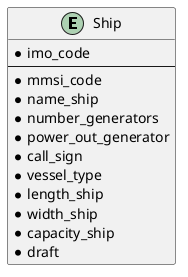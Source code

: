@startuml

entity Ship {
* imo_code
--
* mmsi_code
* name_ship
* number_generators
* power_out_generator
* call_sign
* vessel_type
* length_ship
* width_ship
* capacity_ship
* draft
}

@enduml